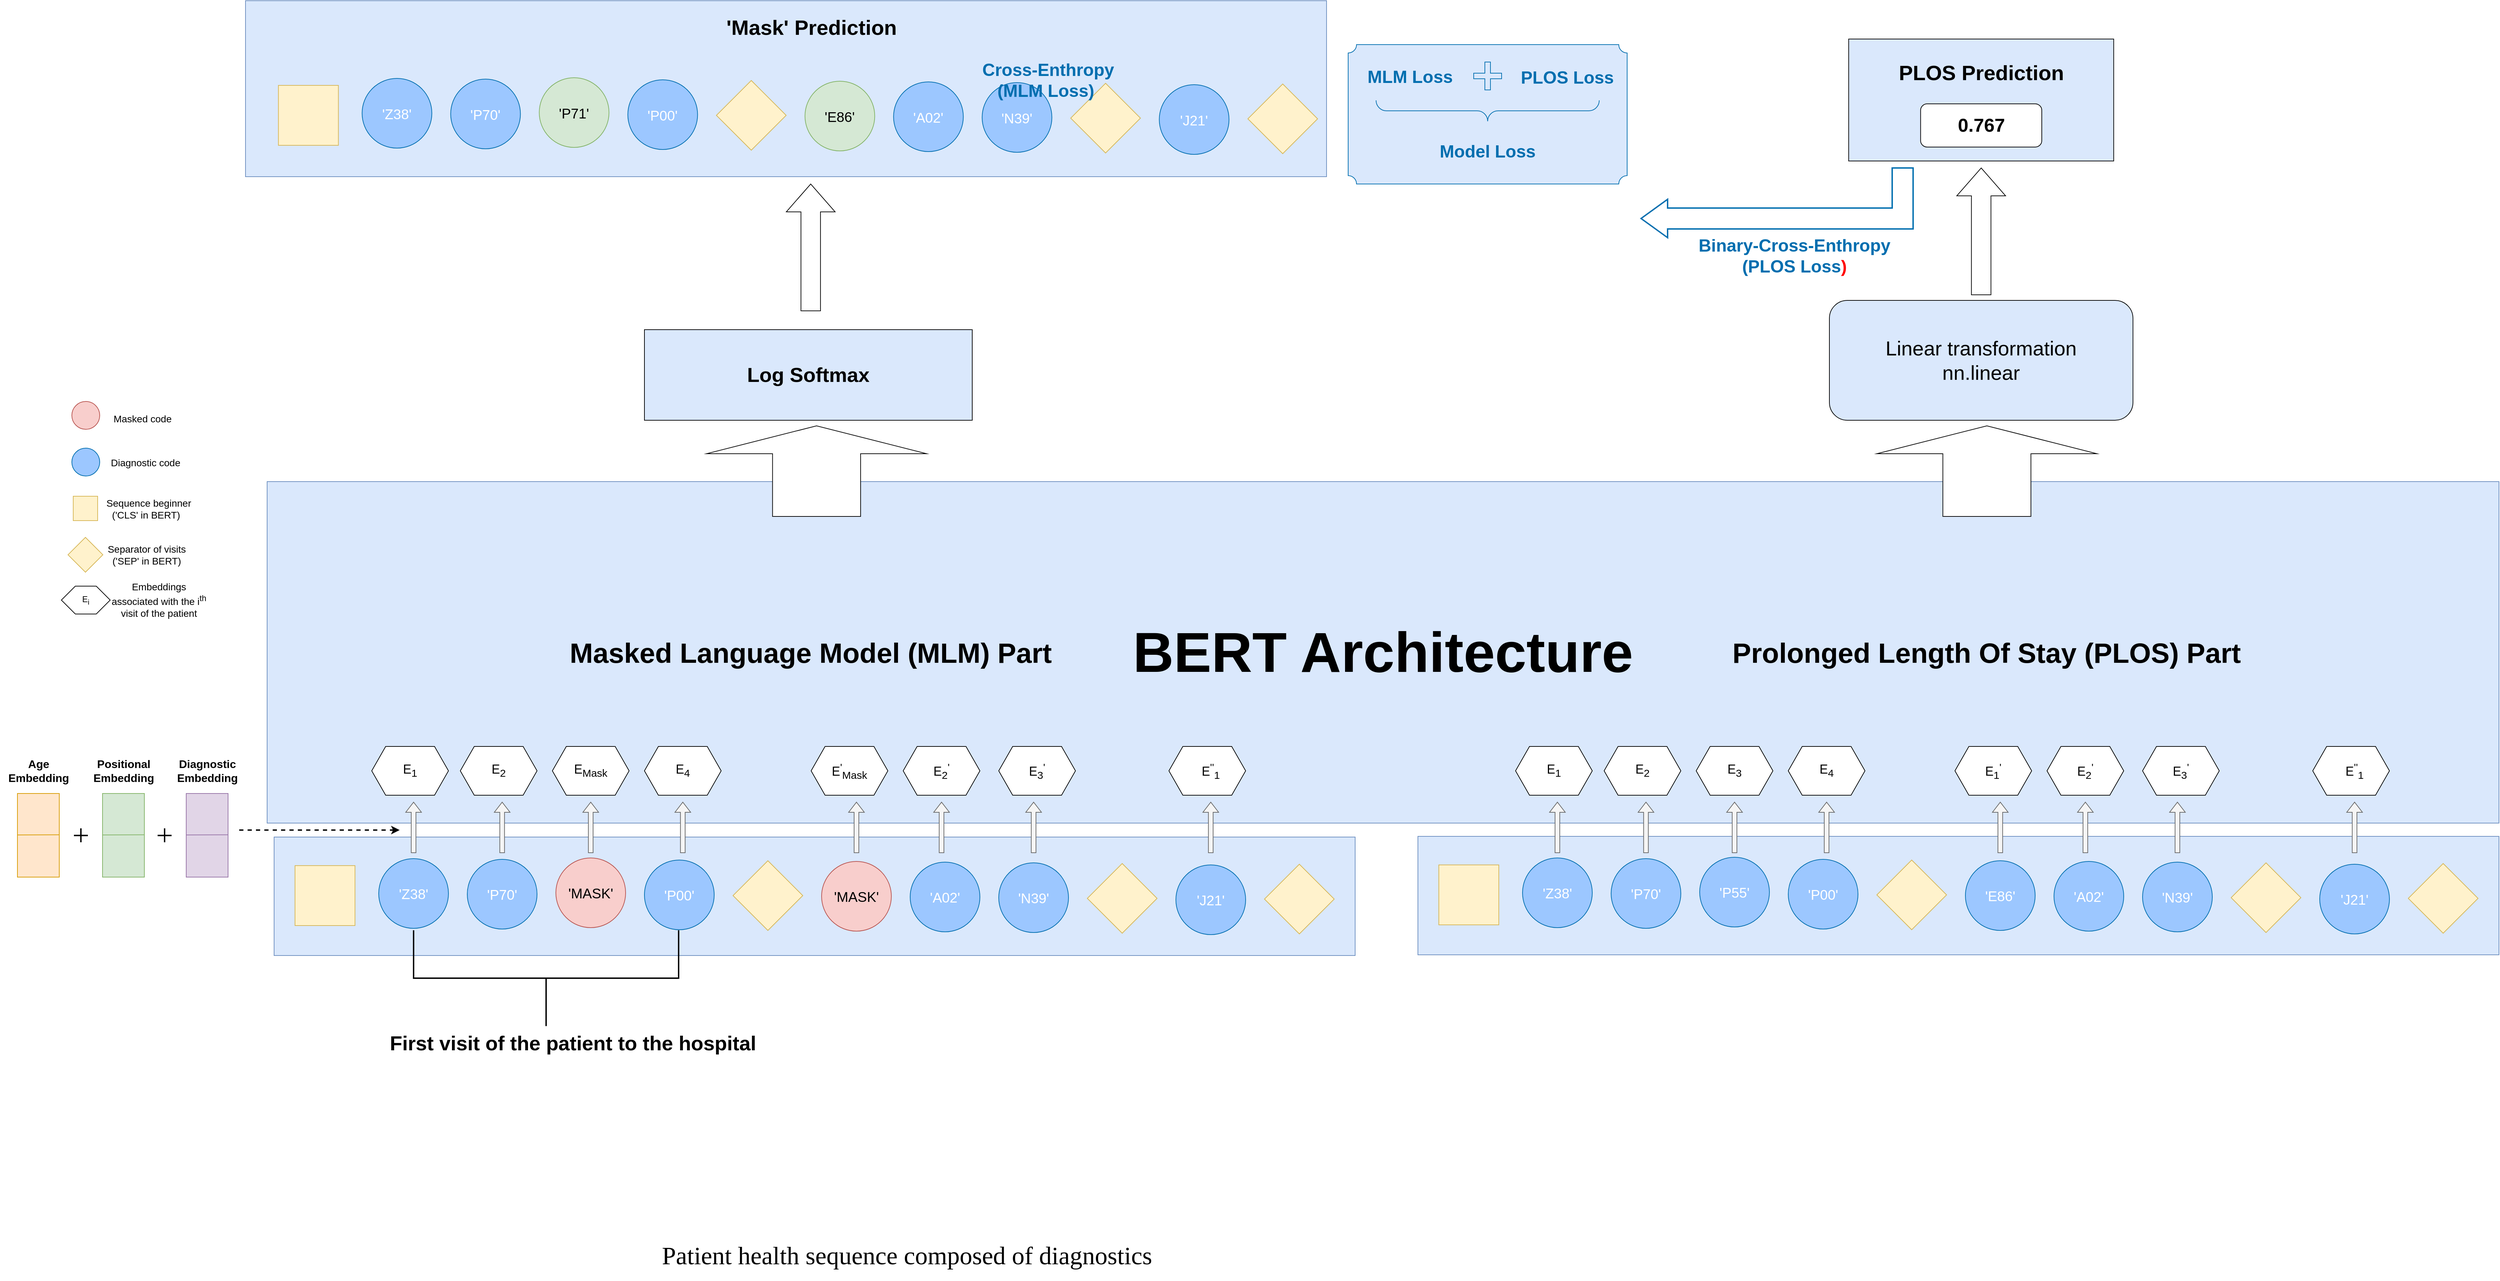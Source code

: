 <mxfile version="21.5.0" type="github">
  <diagram name="Page-1" id="iJaSMaVpHQGALXnixF5b">
    <mxGraphModel dx="2394" dy="2169" grid="1" gridSize="10" guides="1" tooltips="1" connect="1" arrows="1" fold="1" page="1" pageScale="1" pageWidth="827" pageHeight="1169" math="0" shadow="0">
      <root>
        <mxCell id="0" />
        <mxCell id="1" parent="0" />
        <mxCell id="1E4NdVVgAduAR2HttTV0-23" value="" style="rounded=0;whiteSpace=wrap;html=1;fillColor=#dae8fc;flipH=1;strokeColor=#6c8ebf;flipV=0;" parent="1" vertex="1">
          <mxGeometry x="-20" y="800" width="1550" height="170" as="geometry" />
        </mxCell>
        <mxCell id="1E4NdVVgAduAR2HttTV0-3" value="&lt;font style=&quot;font-size: 20px;&quot;&gt;&#39;MASK&#39;&lt;/font&gt;" style="ellipse;whiteSpace=wrap;html=1;fillColor=#f8cecc;flipH=1;strokeColor=#b85450;" parent="1" vertex="1">
          <mxGeometry x="384" y="830" width="100" height="100" as="geometry" />
        </mxCell>
        <mxCell id="1E4NdVVgAduAR2HttTV0-4" value="&lt;font style=&quot;font-size: 20px;&quot;&gt;&#39;Z38&#39;&lt;/font&gt;" style="ellipse;whiteSpace=wrap;html=1;fillColor=#9CC7FF;flipH=1;strokeColor=#006EAF;fontColor=#ffffff;" parent="1" vertex="1">
          <mxGeometry x="130" y="831" width="100" height="100" as="geometry" />
        </mxCell>
        <mxCell id="1E4NdVVgAduAR2HttTV0-6" value="&lt;font style=&quot;font-size: 20px;&quot; color=&quot;#ffffff&quot;&gt;&#39;P70&#39;&lt;/font&gt;" style="ellipse;whiteSpace=wrap;html=1;fillColor=#9CC7FF;flipH=1;strokeColor=#006EAF;" parent="1" vertex="1">
          <mxGeometry x="257" y="832" width="100" height="100" as="geometry" />
        </mxCell>
        <mxCell id="1E4NdVVgAduAR2HttTV0-9" value="&lt;font style=&quot;font-size: 20px;&quot; color=&quot;#ffffff&quot;&gt;&#39;P00&#39;&lt;/font&gt;" style="ellipse;whiteSpace=wrap;html=1;fillColor=#9CC7FF;flipH=1;strokeColor=#006EAF;" parent="1" vertex="1">
          <mxGeometry x="511" y="833" width="100" height="100" as="geometry" />
        </mxCell>
        <mxCell id="1E4NdVVgAduAR2HttTV0-11" value="" style="rhombus;whiteSpace=wrap;html=1;flipH=1;direction=north;fillColor=#fff2cc;strokeColor=#d6b656;" parent="1" vertex="1">
          <mxGeometry x="638" y="834" width="100" height="100" as="geometry" />
        </mxCell>
        <mxCell id="1E4NdVVgAduAR2HttTV0-15" value="&lt;font style=&quot;font-size: 20px;&quot;&gt;&#39;MASK&#39;&lt;/font&gt;" style="ellipse;whiteSpace=wrap;html=1;fillColor=#f8cecc;flipH=1;strokeColor=#b85450;" parent="1" vertex="1">
          <mxGeometry x="765" y="835" width="100" height="100" as="geometry" />
        </mxCell>
        <mxCell id="1E4NdVVgAduAR2HttTV0-16" value="&lt;font style=&quot;font-size: 20px;&quot; color=&quot;#ffffff&quot;&gt;&#39;A02&#39;&lt;/font&gt;" style="ellipse;whiteSpace=wrap;html=1;fillColor=#9CC7FF;flipH=1;strokeColor=#006EAF;" parent="1" vertex="1">
          <mxGeometry x="892" y="836" width="100" height="100" as="geometry" />
        </mxCell>
        <mxCell id="1E4NdVVgAduAR2HttTV0-19" value="&lt;font style=&quot;font-size: 20px;&quot; color=&quot;#ffffff&quot;&gt;&#39;N39&#39;&lt;/font&gt;" style="ellipse;whiteSpace=wrap;html=1;fillColor=#9CC7FF;flipH=1;strokeColor=#006EAF;" parent="1" vertex="1">
          <mxGeometry x="1019" y="837" width="100" height="100" as="geometry" />
        </mxCell>
        <mxCell id="1E4NdVVgAduAR2HttTV0-20" value="" style="rhombus;whiteSpace=wrap;html=1;flipH=1;fillColor=#fff2cc;strokeColor=#d6b656;" parent="1" vertex="1">
          <mxGeometry x="1146" y="838" width="100" height="100" as="geometry" />
        </mxCell>
        <mxCell id="1E4NdVVgAduAR2HttTV0-21" value="&lt;font style=&quot;font-size: 20px;&quot; color=&quot;#ffffff&quot;&gt;&#39;J21&#39;&lt;/font&gt;" style="ellipse;whiteSpace=wrap;html=1;fillColor=#9CC7FF;flipH=1;strokeColor=#006EAF;" parent="1" vertex="1">
          <mxGeometry x="1273" y="840" width="100" height="100" as="geometry" />
        </mxCell>
        <mxCell id="1E4NdVVgAduAR2HttTV0-22" value="" style="rhombus;whiteSpace=wrap;html=1;flipH=1;fillColor=#fff2cc;strokeColor=#d6b656;" parent="1" vertex="1">
          <mxGeometry x="1400" y="839" width="100" height="100" as="geometry" />
        </mxCell>
        <mxCell id="1E4NdVVgAduAR2HttTV0-24" value="&lt;font face=&quot;Garamond&quot;&gt;Patient health sequence composed of diagnostics &lt;/font&gt;" style="text;html=1;strokeColor=none;fillColor=none;align=center;verticalAlign=middle;whiteSpace=wrap;rounded=0;fontSize=36;" parent="1" vertex="1">
          <mxGeometry x="532.92" y="1365.69" width="709" height="70" as="geometry" />
        </mxCell>
        <mxCell id="1E4NdVVgAduAR2HttTV0-27" value="&lt;h1 style=&quot;font-size: 29px;&quot;&gt;&lt;font style=&quot;font-size: 29px;&quot; face=&quot;Helvetica&quot;&gt;First visit of the patient to the hospital&lt;br&gt;&lt;/font&gt;&lt;/h1&gt;&lt;p style=&quot;font-size: 23px;&quot;&gt;&lt;font style=&quot;font-size: 23px;&quot;&gt;&lt;br&gt;&lt;/font&gt;&lt;/p&gt;" style="text;html=1;strokeColor=none;fillColor=none;spacing=5;spacingTop=-20;whiteSpace=wrap;overflow=hidden;rounded=0;fontFamily=Garamond;fontStyle=0" parent="1" vertex="1">
          <mxGeometry x="140.88" y="1070" width="559.12" height="60" as="geometry" />
        </mxCell>
        <mxCell id="1E4NdVVgAduAR2HttTV0-28" value="&lt;h2 style=&quot;font-size: 81px;&quot; align=&quot;center&quot;&gt;&lt;font style=&quot;font-size: 81px;&quot;&gt;BERT Architecture&lt;/font&gt;&lt;/h2&gt;" style="rounded=0;whiteSpace=wrap;html=1;fillColor=#dae8fc;strokeColor=#6c8ebf;align=center;" parent="1" vertex="1">
          <mxGeometry x="-30" y="290" width="3200" height="490" as="geometry" />
        </mxCell>
        <mxCell id="pajMBO5-fDyzua4MGGLV-2" value="" style="shape=hexagon;perimeter=hexagonPerimeter2;whiteSpace=wrap;html=1;fixedSize=1;" vertex="1" parent="1">
          <mxGeometry x="120" y="670" width="110" height="70" as="geometry" />
        </mxCell>
        <mxCell id="pajMBO5-fDyzua4MGGLV-3" value="" style="shape=hexagon;perimeter=hexagonPerimeter2;whiteSpace=wrap;html=1;fixedSize=1;" vertex="1" parent="1">
          <mxGeometry x="882" y="670" width="110" height="70" as="geometry" />
        </mxCell>
        <mxCell id="pajMBO5-fDyzua4MGGLV-4" value="" style="shape=hexagon;perimeter=hexagonPerimeter2;whiteSpace=wrap;html=1;fixedSize=1;" vertex="1" parent="1">
          <mxGeometry x="750" y="670" width="110" height="70" as="geometry" />
        </mxCell>
        <mxCell id="pajMBO5-fDyzua4MGGLV-5" value="" style="shape=hexagon;perimeter=hexagonPerimeter2;whiteSpace=wrap;html=1;fixedSize=1;" vertex="1" parent="1">
          <mxGeometry x="511" y="670" width="110" height="70" as="geometry" />
        </mxCell>
        <mxCell id="pajMBO5-fDyzua4MGGLV-6" value="" style="shape=hexagon;perimeter=hexagonPerimeter2;whiteSpace=wrap;html=1;fixedSize=1;" vertex="1" parent="1">
          <mxGeometry x="379" y="670" width="110" height="70" as="geometry" />
        </mxCell>
        <mxCell id="pajMBO5-fDyzua4MGGLV-7" value="" style="shape=hexagon;perimeter=hexagonPerimeter2;whiteSpace=wrap;html=1;fixedSize=1;" vertex="1" parent="1">
          <mxGeometry x="247" y="670" width="110" height="70" as="geometry" />
        </mxCell>
        <mxCell id="pajMBO5-fDyzua4MGGLV-9" value="" style="shape=hexagon;perimeter=hexagonPerimeter2;whiteSpace=wrap;html=1;fixedSize=1;" vertex="1" parent="1">
          <mxGeometry x="1263" y="670" width="110" height="70" as="geometry" />
        </mxCell>
        <mxCell id="pajMBO5-fDyzua4MGGLV-10" value="" style="shape=hexagon;perimeter=hexagonPerimeter2;whiteSpace=wrap;html=1;fixedSize=1;" vertex="1" parent="1">
          <mxGeometry x="1019" y="670" width="110" height="70" as="geometry" />
        </mxCell>
        <mxCell id="pajMBO5-fDyzua4MGGLV-12" value="" style="strokeWidth=2;html=1;shape=mxgraph.flowchart.annotation_2;align=left;labelPosition=right;pointerEvents=1;rotation=-90;" vertex="1" parent="1">
          <mxGeometry x="301.25" y="812.5" width="137.5" height="380" as="geometry" />
        </mxCell>
        <mxCell id="pajMBO5-fDyzua4MGGLV-15" value="" style="whiteSpace=wrap;html=1;aspect=fixed;direction=east;flipH=1;flipV=1;strokeColor=#d6b656;fillColor=#fff2cc;" vertex="1" parent="1">
          <mxGeometry x="10" y="841" width="86" height="86" as="geometry" />
        </mxCell>
        <mxCell id="pajMBO5-fDyzua4MGGLV-39" value="" style="rounded=0;whiteSpace=wrap;html=1;fillColor=#dae8fc;flipH=1;strokeColor=#6c8ebf;flipV=0;" vertex="1" parent="1">
          <mxGeometry x="1620" y="799" width="1550" height="170" as="geometry" />
        </mxCell>
        <mxCell id="pajMBO5-fDyzua4MGGLV-40" value="&lt;font style=&quot;font-size: 20px;&quot; color=&quot;#ffffff&quot;&gt;&#39;P55&#39;&lt;/font&gt;" style="ellipse;whiteSpace=wrap;html=1;fillColor=#9CC7FF;flipH=1;strokeColor=#006EAF;" vertex="1" parent="1">
          <mxGeometry x="2024" y="829" width="100" height="100" as="geometry" />
        </mxCell>
        <mxCell id="pajMBO5-fDyzua4MGGLV-41" value="&lt;font style=&quot;font-size: 20px;&quot;&gt;&#39;Z38&#39;&lt;/font&gt;" style="ellipse;whiteSpace=wrap;html=1;fillColor=#9CC7FF;flipH=1;strokeColor=#006EAF;fontColor=#ffffff;" vertex="1" parent="1">
          <mxGeometry x="1770" y="830" width="100" height="100" as="geometry" />
        </mxCell>
        <mxCell id="pajMBO5-fDyzua4MGGLV-42" value="&lt;font style=&quot;font-size: 20px;&quot; color=&quot;#ffffff&quot;&gt;&#39;P70&#39;&lt;/font&gt;" style="ellipse;whiteSpace=wrap;html=1;fillColor=#9CC7FF;flipH=1;strokeColor=#006EAF;" vertex="1" parent="1">
          <mxGeometry x="1897" y="831" width="100" height="100" as="geometry" />
        </mxCell>
        <mxCell id="pajMBO5-fDyzua4MGGLV-43" value="&lt;font style=&quot;font-size: 20px;&quot; color=&quot;#ffffff&quot;&gt;&#39;P00&#39;&lt;/font&gt;" style="ellipse;whiteSpace=wrap;html=1;fillColor=#9CC7FF;flipH=1;strokeColor=#006EAF;" vertex="1" parent="1">
          <mxGeometry x="2151" y="832" width="100" height="100" as="geometry" />
        </mxCell>
        <mxCell id="pajMBO5-fDyzua4MGGLV-44" value="" style="rhombus;whiteSpace=wrap;html=1;flipH=1;direction=north;fillColor=#fff2cc;strokeColor=#d6b656;" vertex="1" parent="1">
          <mxGeometry x="2278" y="833" width="100" height="100" as="geometry" />
        </mxCell>
        <mxCell id="pajMBO5-fDyzua4MGGLV-45" value="&lt;font style=&quot;font-size: 20px;&quot; color=&quot;#ffffff&quot;&gt;&#39;E86&#39;&lt;/font&gt;" style="ellipse;whiteSpace=wrap;html=1;fillColor=#9CC7FF;flipH=1;strokeColor=#006EAF;" vertex="1" parent="1">
          <mxGeometry x="2405" y="834" width="100" height="100" as="geometry" />
        </mxCell>
        <mxCell id="pajMBO5-fDyzua4MGGLV-46" value="&lt;font style=&quot;font-size: 20px;&quot; color=&quot;#ffffff&quot;&gt;&#39;A02&#39;&lt;/font&gt;" style="ellipse;whiteSpace=wrap;html=1;fillColor=#9CC7FF;flipH=1;strokeColor=#006EAF;" vertex="1" parent="1">
          <mxGeometry x="2532" y="835" width="100" height="100" as="geometry" />
        </mxCell>
        <mxCell id="pajMBO5-fDyzua4MGGLV-47" value="&lt;font style=&quot;font-size: 20px;&quot; color=&quot;#ffffff&quot;&gt;&#39;N39&#39;&lt;/font&gt;" style="ellipse;whiteSpace=wrap;html=1;fillColor=#9CC7FF;flipH=1;strokeColor=#006EAF;" vertex="1" parent="1">
          <mxGeometry x="2659" y="836" width="100" height="100" as="geometry" />
        </mxCell>
        <mxCell id="pajMBO5-fDyzua4MGGLV-48" value="" style="rhombus;whiteSpace=wrap;html=1;flipH=1;fillColor=#fff2cc;strokeColor=#d6b656;" vertex="1" parent="1">
          <mxGeometry x="2786" y="837" width="100" height="100" as="geometry" />
        </mxCell>
        <mxCell id="pajMBO5-fDyzua4MGGLV-49" value="&lt;font style=&quot;font-size: 20px;&quot; color=&quot;#ffffff&quot;&gt;&#39;J21&#39;&lt;/font&gt;" style="ellipse;whiteSpace=wrap;html=1;fillColor=#9CC7FF;flipH=1;strokeColor=#006EAF;" vertex="1" parent="1">
          <mxGeometry x="2913" y="839" width="100" height="100" as="geometry" />
        </mxCell>
        <mxCell id="pajMBO5-fDyzua4MGGLV-50" value="" style="rhombus;whiteSpace=wrap;html=1;flipH=1;fillColor=#fff2cc;strokeColor=#d6b656;" vertex="1" parent="1">
          <mxGeometry x="3040" y="838" width="100" height="100" as="geometry" />
        </mxCell>
        <mxCell id="pajMBO5-fDyzua4MGGLV-51" value="" style="whiteSpace=wrap;html=1;aspect=fixed;direction=east;flipH=1;flipV=1;strokeColor=#d6b656;fillColor=#fff2cc;" vertex="1" parent="1">
          <mxGeometry x="1650" y="840" width="86" height="86" as="geometry" />
        </mxCell>
        <mxCell id="pajMBO5-fDyzua4MGGLV-57" value="&lt;font style=&quot;font-size: 18px;&quot;&gt;E&lt;sub&gt;1&lt;/sub&gt;&lt;/font&gt;" style="text;html=1;strokeColor=none;fillColor=none;align=center;verticalAlign=middle;whiteSpace=wrap;rounded=0;" vertex="1" parent="1">
          <mxGeometry x="145" y="690" width="60" height="30" as="geometry" />
        </mxCell>
        <mxCell id="pajMBO5-fDyzua4MGGLV-58" value="&lt;font style=&quot;font-size: 18px;&quot;&gt;E&lt;sup&gt;&#39;&lt;/sup&gt;&lt;sub&gt;Mask&lt;/sub&gt;&lt;/font&gt;" style="text;html=1;strokeColor=none;fillColor=none;align=center;verticalAlign=middle;whiteSpace=wrap;rounded=0;" vertex="1" parent="1">
          <mxGeometry x="775" y="690" width="60" height="30" as="geometry" />
        </mxCell>
        <mxCell id="pajMBO5-fDyzua4MGGLV-59" value="&lt;font style=&quot;font-size: 18px;&quot;&gt;E&lt;sub&gt;4&lt;/sub&gt;&lt;/font&gt;" style="text;html=1;strokeColor=none;fillColor=none;align=center;verticalAlign=middle;whiteSpace=wrap;rounded=0;" vertex="1" parent="1">
          <mxGeometry x="536" y="690" width="60" height="30" as="geometry" />
        </mxCell>
        <mxCell id="pajMBO5-fDyzua4MGGLV-60" value="&lt;font style=&quot;font-size: 18px;&quot;&gt;E&lt;sub&gt;Mask&lt;/sub&gt;&lt;/font&gt;" style="text;html=1;strokeColor=none;fillColor=none;align=center;verticalAlign=middle;whiteSpace=wrap;rounded=0;" vertex="1" parent="1">
          <mxGeometry x="404" y="690" width="60" height="30" as="geometry" />
        </mxCell>
        <mxCell id="pajMBO5-fDyzua4MGGLV-61" value="&lt;font style=&quot;font-size: 18px;&quot;&gt;E&lt;sub&gt;2&lt;/sub&gt;&lt;/font&gt;" style="text;html=1;strokeColor=none;fillColor=none;align=center;verticalAlign=middle;whiteSpace=wrap;rounded=0;" vertex="1" parent="1">
          <mxGeometry x="272" y="690" width="60" height="30" as="geometry" />
        </mxCell>
        <mxCell id="pajMBO5-fDyzua4MGGLV-65" value="&lt;font style=&quot;font-size: 18px;&quot;&gt;E&lt;sup&gt;&#39;&#39;&lt;/sup&gt;&lt;sub&gt;1&lt;/sub&gt;&lt;/font&gt;" style="text;html=1;strokeColor=none;fillColor=none;align=center;verticalAlign=middle;whiteSpace=wrap;rounded=0;" vertex="1" parent="1">
          <mxGeometry x="1293" y="690" width="60" height="30" as="geometry" />
        </mxCell>
        <mxCell id="pajMBO5-fDyzua4MGGLV-66" value="&lt;font style=&quot;font-size: 18px;&quot;&gt;E&lt;sub&gt;3&lt;/sub&gt;&lt;sup&gt;&#39;&lt;/sup&gt;&lt;/font&gt;" style="text;html=1;strokeColor=none;fillColor=none;align=center;verticalAlign=middle;whiteSpace=wrap;rounded=0;" vertex="1" parent="1">
          <mxGeometry x="1044" y="690" width="60" height="30" as="geometry" />
        </mxCell>
        <mxCell id="pajMBO5-fDyzua4MGGLV-67" value="&lt;font style=&quot;font-size: 18px;&quot;&gt;E&lt;sub&gt;2&lt;/sub&gt;&lt;sup&gt;&#39;&lt;/sup&gt;&lt;/font&gt;" style="text;html=1;strokeColor=none;fillColor=none;align=center;verticalAlign=middle;whiteSpace=wrap;rounded=0;" vertex="1" parent="1">
          <mxGeometry x="907" y="690" width="60" height="30" as="geometry" />
        </mxCell>
        <mxCell id="pajMBO5-fDyzua4MGGLV-71" value="" style="shape=singleArrow;direction=north;whiteSpace=wrap;html=1;fillColor=#f5f5f5;fontColor=#333333;strokeColor=#666666;" vertex="1" parent="1">
          <mxGeometry x="168.75" y="750" width="22.5" height="72.5" as="geometry" />
        </mxCell>
        <mxCell id="pajMBO5-fDyzua4MGGLV-80" value="" style="shape=singleArrow;direction=north;whiteSpace=wrap;html=1;fillColor=#f5f5f5;fontColor=#333333;strokeColor=#666666;" vertex="1" parent="1">
          <mxGeometry x="803.75" y="750" width="22.5" height="72.5" as="geometry" />
        </mxCell>
        <mxCell id="pajMBO5-fDyzua4MGGLV-81" value="" style="shape=singleArrow;direction=north;whiteSpace=wrap;html=1;fillColor=#f5f5f5;fontColor=#333333;strokeColor=#666666;" vertex="1" parent="1">
          <mxGeometry x="554.75" y="750" width="22.5" height="72.5" as="geometry" />
        </mxCell>
        <mxCell id="pajMBO5-fDyzua4MGGLV-82" value="" style="shape=singleArrow;direction=north;whiteSpace=wrap;html=1;fillColor=#f5f5f5;fontColor=#333333;strokeColor=#666666;" vertex="1" parent="1">
          <mxGeometry x="422.75" y="750" width="22.5" height="72.5" as="geometry" />
        </mxCell>
        <mxCell id="pajMBO5-fDyzua4MGGLV-83" value="" style="shape=singleArrow;direction=north;whiteSpace=wrap;html=1;fillColor=#f5f5f5;fontColor=#333333;strokeColor=#666666;" vertex="1" parent="1">
          <mxGeometry x="295.75" y="750" width="22.5" height="72.5" as="geometry" />
        </mxCell>
        <mxCell id="pajMBO5-fDyzua4MGGLV-85" value="" style="shape=singleArrow;direction=north;whiteSpace=wrap;html=1;fillColor=#f5f5f5;fontColor=#333333;strokeColor=#666666;" vertex="1" parent="1">
          <mxGeometry x="1311.75" y="750" width="22.5" height="72.5" as="geometry" />
        </mxCell>
        <mxCell id="pajMBO5-fDyzua4MGGLV-86" value="" style="shape=singleArrow;direction=north;whiteSpace=wrap;html=1;fillColor=#f5f5f5;fontColor=#333333;strokeColor=#666666;" vertex="1" parent="1">
          <mxGeometry x="1057.75" y="750" width="22.5" height="72.5" as="geometry" />
        </mxCell>
        <mxCell id="pajMBO5-fDyzua4MGGLV-87" value="" style="shape=singleArrow;direction=north;whiteSpace=wrap;html=1;fillColor=#f5f5f5;fontColor=#333333;strokeColor=#666666;" vertex="1" parent="1">
          <mxGeometry x="925.75" y="750" width="22.5" height="72.5" as="geometry" />
        </mxCell>
        <mxCell id="pajMBO5-fDyzua4MGGLV-97" value="" style="group;fillColor=#e1d5e7;strokeColor=#9673a6;" vertex="1" connectable="0" parent="1">
          <mxGeometry x="-146" y="737.5" width="60" height="120" as="geometry" />
        </mxCell>
        <mxCell id="pajMBO5-fDyzua4MGGLV-96" value="" style="endArrow=none;html=1;rounded=0;fillColor=#e1d5e7;strokeColor=#9673a6;" edge="1" parent="pajMBO5-fDyzua4MGGLV-97">
          <mxGeometry width="50" height="50" relative="1" as="geometry">
            <mxPoint x="3.553e-15" y="59.52" as="sourcePoint" />
            <mxPoint x="60" y="59.31" as="targetPoint" />
          </mxGeometry>
        </mxCell>
        <mxCell id="pajMBO5-fDyzua4MGGLV-100" value="" style="group;fillColor=#FFE6CC;strokeColor=#d79b00;" vertex="1" connectable="0" parent="1">
          <mxGeometry x="-388" y="737.5" width="60" height="120" as="geometry" />
        </mxCell>
        <mxCell id="pajMBO5-fDyzua4MGGLV-101" value="" style="endArrow=none;html=1;rounded=0;fillColor=#ffe6cc;strokeColor=#d79b00;" edge="1" parent="pajMBO5-fDyzua4MGGLV-100">
          <mxGeometry width="50" height="50" relative="1" as="geometry">
            <mxPoint x="3.553e-15" y="59.52" as="sourcePoint" />
            <mxPoint x="60" y="59.31" as="targetPoint" />
          </mxGeometry>
        </mxCell>
        <mxCell id="pajMBO5-fDyzua4MGGLV-102" value="" style="group;fillColor=#d5e8d4;strokeColor=#82b366;" vertex="1" connectable="0" parent="1">
          <mxGeometry x="-266" y="737.5" width="60" height="120" as="geometry" />
        </mxCell>
        <mxCell id="pajMBO5-fDyzua4MGGLV-103" value="" style="endArrow=none;html=1;rounded=0;fillColor=#d5e8d4;strokeColor=#82b366;" edge="1" parent="pajMBO5-fDyzua4MGGLV-102">
          <mxGeometry width="50" height="50" relative="1" as="geometry">
            <mxPoint x="3.553e-15" y="59.52" as="sourcePoint" />
            <mxPoint x="60" y="59.31" as="targetPoint" />
          </mxGeometry>
        </mxCell>
        <mxCell id="pajMBO5-fDyzua4MGGLV-110" value="" style="group" vertex="1" connectable="0" parent="1">
          <mxGeometry x="-307" y="787.5" width="40" height="46" as="geometry" />
        </mxCell>
        <mxCell id="pajMBO5-fDyzua4MGGLV-107" value="" style="endArrow=none;html=1;rounded=0;strokeWidth=2;" edge="1" parent="pajMBO5-fDyzua4MGGLV-110">
          <mxGeometry width="50" height="50" relative="1" as="geometry">
            <mxPoint x="10" y="20" as="sourcePoint" />
            <mxPoint x="10" as="targetPoint" />
          </mxGeometry>
        </mxCell>
        <mxCell id="pajMBO5-fDyzua4MGGLV-109" value="" style="endArrow=none;html=1;rounded=0;strokeWidth=2;" edge="1" parent="pajMBO5-fDyzua4MGGLV-110">
          <mxGeometry width="50" height="50" relative="1" as="geometry">
            <mxPoint x="20" y="10.31" as="sourcePoint" />
            <mxPoint y="10.31" as="targetPoint" />
          </mxGeometry>
        </mxCell>
        <mxCell id="pajMBO5-fDyzua4MGGLV-118" value="" style="group" vertex="1" connectable="0" parent="1">
          <mxGeometry x="-187" y="787.5" width="20" height="20" as="geometry" />
        </mxCell>
        <mxCell id="pajMBO5-fDyzua4MGGLV-119" value="" style="endArrow=none;html=1;rounded=0;strokeWidth=2;" edge="1" parent="pajMBO5-fDyzua4MGGLV-118">
          <mxGeometry width="50" height="50" relative="1" as="geometry">
            <mxPoint x="10" y="20" as="sourcePoint" />
            <mxPoint x="10" as="targetPoint" />
          </mxGeometry>
        </mxCell>
        <mxCell id="pajMBO5-fDyzua4MGGLV-120" value="" style="endArrow=none;html=1;rounded=0;strokeWidth=2;" edge="1" parent="pajMBO5-fDyzua4MGGLV-118">
          <mxGeometry width="50" height="50" relative="1" as="geometry">
            <mxPoint x="20" y="10.31" as="sourcePoint" />
            <mxPoint y="10.31" as="targetPoint" />
          </mxGeometry>
        </mxCell>
        <mxCell id="pajMBO5-fDyzua4MGGLV-122" value="" style="group" vertex="1" connectable="0" parent="1">
          <mxGeometry x="-325" y="175" width="210" height="305" as="geometry" />
        </mxCell>
        <mxCell id="pajMBO5-fDyzua4MGGLV-16" value="" style="ellipse;whiteSpace=wrap;html=1;fillColor=#f8cecc;flipH=0;strokeColor=#b85450;flipV=0;" vertex="1" parent="pajMBO5-fDyzua4MGGLV-122">
          <mxGeometry x="15" width="40" height="40" as="geometry" />
        </mxCell>
        <mxCell id="pajMBO5-fDyzua4MGGLV-17" value="&lt;div style=&quot;font-size: 14px;&quot;&gt;Masked code&lt;br&gt;&lt;/div&gt;" style="text;html=1;strokeColor=none;fillColor=none;align=center;verticalAlign=middle;whiteSpace=wrap;rounded=0;" vertex="1" parent="pajMBO5-fDyzua4MGGLV-122">
          <mxGeometry x="69" y="10" width="94.5" height="30" as="geometry" />
        </mxCell>
        <mxCell id="pajMBO5-fDyzua4MGGLV-18" value="" style="ellipse;whiteSpace=wrap;html=1;fillColor=#9CC7FF;flipH=0;strokeColor=#006EAF;fontColor=#ffffff;flipV=0;" vertex="1" parent="pajMBO5-fDyzua4MGGLV-122">
          <mxGeometry x="15" y="67" width="40" height="40" as="geometry" />
        </mxCell>
        <mxCell id="pajMBO5-fDyzua4MGGLV-19" value="&lt;font style=&quot;font-size: 14px;&quot;&gt;Diagnostic code&lt;/font&gt;" style="text;whiteSpace=wrap;html=1;" vertex="1" parent="pajMBO5-fDyzua4MGGLV-122">
          <mxGeometry x="69" y="73" width="105.5" height="28" as="geometry" />
        </mxCell>
        <mxCell id="pajMBO5-fDyzua4MGGLV-52" value="" style="whiteSpace=wrap;html=1;aspect=fixed;direction=east;flipH=1;flipV=0;strokeColor=#d6b656;fillColor=#fff2cc;" vertex="1" parent="pajMBO5-fDyzua4MGGLV-122">
          <mxGeometry x="17" y="136" width="35" height="35" as="geometry" />
        </mxCell>
        <mxCell id="pajMBO5-fDyzua4MGGLV-53" value="&lt;font style=&quot;font-size: 14px;&quot;&gt;&amp;nbsp; Sequence beginner (&#39;CLS&#39; in BERT)&lt;font style=&quot;font-size: 14px;&quot;&gt;&lt;br&gt;&lt;/font&gt;&lt;/font&gt;" style="text;html=1;strokeColor=none;fillColor=none;align=center;verticalAlign=middle;whiteSpace=wrap;rounded=0;" vertex="1" parent="pajMBO5-fDyzua4MGGLV-122">
          <mxGeometry x="53.38" y="138.5" width="136.75" height="30" as="geometry" />
        </mxCell>
        <mxCell id="pajMBO5-fDyzua4MGGLV-54" value="" style="rhombus;whiteSpace=wrap;html=1;flipH=1;direction=north;fillColor=#fff2cc;strokeColor=#d6b656;flipV=0;" vertex="1" parent="pajMBO5-fDyzua4MGGLV-122">
          <mxGeometry x="9.5" y="195" width="50" height="50" as="geometry" />
        </mxCell>
        <mxCell id="pajMBO5-fDyzua4MGGLV-55" value="&lt;div style=&quot;font-size: 14px;&quot;&gt;&lt;font style=&quot;font-size: 14px;&quot;&gt;Separator of visits &lt;br&gt;&lt;/font&gt;&lt;/div&gt;&lt;div style=&quot;font-size: 14px;&quot;&gt;&lt;font style=&quot;font-size: 14px;&quot;&gt;(&#39;SEP&#39; in BERT)&lt;/font&gt;&lt;/div&gt;" style="text;html=1;strokeColor=none;fillColor=none;align=center;verticalAlign=middle;whiteSpace=wrap;rounded=0;" vertex="1" parent="pajMBO5-fDyzua4MGGLV-122">
          <mxGeometry x="59.5" y="205" width="124.5" height="30" as="geometry" />
        </mxCell>
        <mxCell id="pajMBO5-fDyzua4MGGLV-89" value="E&lt;sub&gt;i&lt;/sub&gt;" style="shape=hexagon;perimeter=hexagonPerimeter2;whiteSpace=wrap;html=1;fixedSize=1;" vertex="1" parent="pajMBO5-fDyzua4MGGLV-122">
          <mxGeometry y="265" width="70" height="40" as="geometry" />
        </mxCell>
        <mxCell id="pajMBO5-fDyzua4MGGLV-90" value="&lt;font style=&quot;font-size: 14px;&quot;&gt;Embeddings associated with the i&lt;sup&gt;th&lt;/sup&gt; visit of the patient &lt;/font&gt;" style="text;html=1;strokeColor=none;fillColor=none;align=center;verticalAlign=middle;whiteSpace=wrap;rounded=0;" vertex="1" parent="pajMBO5-fDyzua4MGGLV-122">
          <mxGeometry x="70" y="270" width="140" height="30" as="geometry" />
        </mxCell>
        <mxCell id="pajMBO5-fDyzua4MGGLV-158" value="" style="shape=hexagon;perimeter=hexagonPerimeter2;whiteSpace=wrap;html=1;fixedSize=1;" vertex="1" parent="1">
          <mxGeometry x="1760" y="670" width="110" height="70" as="geometry" />
        </mxCell>
        <mxCell id="pajMBO5-fDyzua4MGGLV-159" value="" style="shape=hexagon;perimeter=hexagonPerimeter2;whiteSpace=wrap;html=1;fixedSize=1;" vertex="1" parent="1">
          <mxGeometry x="2522" y="670" width="110" height="70" as="geometry" />
        </mxCell>
        <mxCell id="pajMBO5-fDyzua4MGGLV-160" value="" style="shape=hexagon;perimeter=hexagonPerimeter2;whiteSpace=wrap;html=1;fixedSize=1;" vertex="1" parent="1">
          <mxGeometry x="2390" y="670" width="110" height="70" as="geometry" />
        </mxCell>
        <mxCell id="pajMBO5-fDyzua4MGGLV-161" value="" style="shape=hexagon;perimeter=hexagonPerimeter2;whiteSpace=wrap;html=1;fixedSize=1;" vertex="1" parent="1">
          <mxGeometry x="2151" y="670" width="110" height="70" as="geometry" />
        </mxCell>
        <mxCell id="pajMBO5-fDyzua4MGGLV-162" value="" style="shape=hexagon;perimeter=hexagonPerimeter2;whiteSpace=wrap;html=1;fixedSize=1;" vertex="1" parent="1">
          <mxGeometry x="2019" y="670" width="110" height="70" as="geometry" />
        </mxCell>
        <mxCell id="pajMBO5-fDyzua4MGGLV-163" value="" style="shape=hexagon;perimeter=hexagonPerimeter2;whiteSpace=wrap;html=1;fixedSize=1;" vertex="1" parent="1">
          <mxGeometry x="1887" y="670" width="110" height="70" as="geometry" />
        </mxCell>
        <mxCell id="pajMBO5-fDyzua4MGGLV-164" value="" style="shape=hexagon;perimeter=hexagonPerimeter2;whiteSpace=wrap;html=1;fixedSize=1;" vertex="1" parent="1">
          <mxGeometry x="2903" y="670" width="110" height="70" as="geometry" />
        </mxCell>
        <mxCell id="pajMBO5-fDyzua4MGGLV-165" value="" style="shape=hexagon;perimeter=hexagonPerimeter2;whiteSpace=wrap;html=1;fixedSize=1;" vertex="1" parent="1">
          <mxGeometry x="2659" y="670" width="110" height="70" as="geometry" />
        </mxCell>
        <mxCell id="pajMBO5-fDyzua4MGGLV-166" value="&lt;font style=&quot;font-size: 18px;&quot;&gt;E&lt;sub&gt;1&lt;/sub&gt;&lt;/font&gt;" style="text;html=1;strokeColor=none;fillColor=none;align=center;verticalAlign=middle;whiteSpace=wrap;rounded=0;" vertex="1" parent="1">
          <mxGeometry x="1785" y="690" width="60" height="30" as="geometry" />
        </mxCell>
        <mxCell id="pajMBO5-fDyzua4MGGLV-167" value="&lt;font style=&quot;font-size: 18px;&quot;&gt;E&lt;sub&gt;1&lt;/sub&gt;&lt;sup&gt;&#39;&lt;/sup&gt;&lt;/font&gt;" style="text;html=1;strokeColor=none;fillColor=none;align=center;verticalAlign=middle;whiteSpace=wrap;rounded=0;" vertex="1" parent="1">
          <mxGeometry x="2415" y="690" width="60" height="30" as="geometry" />
        </mxCell>
        <mxCell id="pajMBO5-fDyzua4MGGLV-168" value="&lt;font style=&quot;font-size: 18px;&quot;&gt;E&lt;sub&gt;4&lt;/sub&gt;&lt;/font&gt;" style="text;html=1;strokeColor=none;fillColor=none;align=center;verticalAlign=middle;whiteSpace=wrap;rounded=0;" vertex="1" parent="1">
          <mxGeometry x="2176" y="690" width="60" height="30" as="geometry" />
        </mxCell>
        <mxCell id="pajMBO5-fDyzua4MGGLV-169" value="&lt;font style=&quot;font-size: 18px;&quot;&gt;E&lt;sub&gt;3&lt;/sub&gt;&lt;/font&gt;" style="text;html=1;strokeColor=none;fillColor=none;align=center;verticalAlign=middle;whiteSpace=wrap;rounded=0;" vertex="1" parent="1">
          <mxGeometry x="2044" y="690" width="60" height="30" as="geometry" />
        </mxCell>
        <mxCell id="pajMBO5-fDyzua4MGGLV-170" value="&lt;font style=&quot;font-size: 18px;&quot;&gt;E&lt;sub&gt;2&lt;/sub&gt;&lt;/font&gt;" style="text;html=1;strokeColor=none;fillColor=none;align=center;verticalAlign=middle;whiteSpace=wrap;rounded=0;" vertex="1" parent="1">
          <mxGeometry x="1912" y="690" width="60" height="30" as="geometry" />
        </mxCell>
        <mxCell id="pajMBO5-fDyzua4MGGLV-171" value="&lt;font style=&quot;font-size: 18px;&quot;&gt;E&lt;sup&gt;&#39;&#39;&lt;/sup&gt;&lt;sub&gt;1&lt;/sub&gt;&lt;/font&gt;" style="text;html=1;strokeColor=none;fillColor=none;align=center;verticalAlign=middle;whiteSpace=wrap;rounded=0;" vertex="1" parent="1">
          <mxGeometry x="2933" y="690" width="60" height="30" as="geometry" />
        </mxCell>
        <mxCell id="pajMBO5-fDyzua4MGGLV-172" value="&lt;font style=&quot;font-size: 18px;&quot;&gt;E&lt;sub&gt;3&lt;/sub&gt;&lt;sup&gt;&#39;&lt;/sup&gt;&lt;/font&gt;" style="text;html=1;strokeColor=none;fillColor=none;align=center;verticalAlign=middle;whiteSpace=wrap;rounded=0;" vertex="1" parent="1">
          <mxGeometry x="2684" y="690" width="60" height="30" as="geometry" />
        </mxCell>
        <mxCell id="pajMBO5-fDyzua4MGGLV-173" value="&lt;font style=&quot;font-size: 18px;&quot;&gt;E&lt;sub&gt;2&lt;/sub&gt;&lt;sup&gt;&#39;&lt;/sup&gt;&lt;/font&gt;" style="text;html=1;strokeColor=none;fillColor=none;align=center;verticalAlign=middle;whiteSpace=wrap;rounded=0;" vertex="1" parent="1">
          <mxGeometry x="2547" y="690" width="60" height="30" as="geometry" />
        </mxCell>
        <mxCell id="pajMBO5-fDyzua4MGGLV-174" value="" style="shape=singleArrow;direction=north;whiteSpace=wrap;html=1;fillColor=#f5f5f5;fontColor=#333333;strokeColor=#666666;" vertex="1" parent="1">
          <mxGeometry x="1808.75" y="750" width="22.5" height="72.5" as="geometry" />
        </mxCell>
        <mxCell id="pajMBO5-fDyzua4MGGLV-175" value="" style="shape=singleArrow;direction=north;whiteSpace=wrap;html=1;fillColor=#f5f5f5;fontColor=#333333;strokeColor=#666666;" vertex="1" parent="1">
          <mxGeometry x="2443.75" y="750" width="22.5" height="72.5" as="geometry" />
        </mxCell>
        <mxCell id="pajMBO5-fDyzua4MGGLV-176" value="" style="shape=singleArrow;direction=north;whiteSpace=wrap;html=1;fillColor=#f5f5f5;fontColor=#333333;strokeColor=#666666;" vertex="1" parent="1">
          <mxGeometry x="2194.75" y="750" width="22.5" height="72.5" as="geometry" />
        </mxCell>
        <mxCell id="pajMBO5-fDyzua4MGGLV-177" value="" style="shape=singleArrow;direction=north;whiteSpace=wrap;html=1;fillColor=#f5f5f5;fontColor=#333333;strokeColor=#666666;" vertex="1" parent="1">
          <mxGeometry x="2062.75" y="750" width="22.5" height="72.5" as="geometry" />
        </mxCell>
        <mxCell id="pajMBO5-fDyzua4MGGLV-178" value="" style="shape=singleArrow;direction=north;whiteSpace=wrap;html=1;fillColor=#f5f5f5;fontColor=#333333;strokeColor=#666666;" vertex="1" parent="1">
          <mxGeometry x="1935.75" y="750" width="22.5" height="72.5" as="geometry" />
        </mxCell>
        <mxCell id="pajMBO5-fDyzua4MGGLV-179" value="" style="shape=singleArrow;direction=north;whiteSpace=wrap;html=1;fillColor=#f5f5f5;fontColor=#333333;strokeColor=#666666;" vertex="1" parent="1">
          <mxGeometry x="2951.75" y="750" width="22.5" height="72.5" as="geometry" />
        </mxCell>
        <mxCell id="pajMBO5-fDyzua4MGGLV-180" value="" style="shape=singleArrow;direction=north;whiteSpace=wrap;html=1;fillColor=#f5f5f5;fontColor=#333333;strokeColor=#666666;" vertex="1" parent="1">
          <mxGeometry x="2697.75" y="750" width="22.5" height="72.5" as="geometry" />
        </mxCell>
        <mxCell id="pajMBO5-fDyzua4MGGLV-181" value="" style="shape=singleArrow;direction=north;whiteSpace=wrap;html=1;fillColor=#f5f5f5;fontColor=#333333;strokeColor=#666666;" vertex="1" parent="1">
          <mxGeometry x="2565.75" y="750" width="22.5" height="72.5" as="geometry" />
        </mxCell>
        <mxCell id="pajMBO5-fDyzua4MGGLV-185" value="&lt;div style=&quot;font-size: 16px;&quot;&gt;&lt;font style=&quot;font-size: 16px;&quot;&gt;&lt;b&gt;Age&lt;/b&gt;&lt;/font&gt;&lt;/div&gt;&lt;div style=&quot;font-size: 16px;&quot;&gt;&lt;font style=&quot;font-size: 16px;&quot;&gt;&lt;b&gt;Embedding&lt;br&gt;&lt;/b&gt;&lt;/font&gt;&lt;/div&gt;" style="text;html=1;align=center;verticalAlign=middle;resizable=0;points=[];autosize=1;strokeColor=none;fillColor=none;" vertex="1" parent="1">
          <mxGeometry x="-413" y="680" width="110" height="50" as="geometry" />
        </mxCell>
        <mxCell id="pajMBO5-fDyzua4MGGLV-186" value="&lt;div style=&quot;font-size: 16px;&quot;&gt;&lt;font style=&quot;font-size: 16px;&quot;&gt;&lt;b&gt;Positional &lt;br&gt;&lt;/b&gt;&lt;/font&gt;&lt;/div&gt;&lt;div style=&quot;font-size: 16px;&quot;&gt;&lt;font style=&quot;font-size: 16px;&quot;&gt;&lt;b&gt;Embedding&lt;br&gt;&lt;/b&gt;&lt;/font&gt;&lt;/div&gt;" style="text;html=1;align=center;verticalAlign=middle;resizable=0;points=[];autosize=1;strokeColor=none;fillColor=none;" vertex="1" parent="1">
          <mxGeometry x="-291" y="680" width="110" height="50" as="geometry" />
        </mxCell>
        <mxCell id="pajMBO5-fDyzua4MGGLV-187" value="&lt;div style=&quot;font-size: 16px;&quot;&gt;&lt;font style=&quot;font-size: 16px;&quot;&gt;&lt;b&gt;Diagnostic &lt;br&gt;&lt;/b&gt;&lt;/font&gt;&lt;/div&gt;&lt;div style=&quot;font-size: 16px;&quot;&gt;&lt;font style=&quot;font-size: 16px;&quot;&gt;&lt;b&gt;Embedding&lt;br&gt;&lt;/b&gt;&lt;/font&gt;&lt;/div&gt;" style="text;html=1;align=center;verticalAlign=middle;resizable=0;points=[];autosize=1;strokeColor=none;fillColor=none;" vertex="1" parent="1">
          <mxGeometry x="-171" y="680" width="110" height="50" as="geometry" />
        </mxCell>
        <mxCell id="pajMBO5-fDyzua4MGGLV-209" value="" style="endArrow=classic;html=1;rounded=0;strokeWidth=2;dashed=1;" edge="1" parent="1">
          <mxGeometry width="50" height="50" relative="1" as="geometry">
            <mxPoint x="-70" y="790" as="sourcePoint" />
            <mxPoint x="160" y="790" as="targetPoint" />
          </mxGeometry>
        </mxCell>
        <mxCell id="pajMBO5-fDyzua4MGGLV-211" value="" style="html=1;shadow=0;dashed=0;align=center;verticalAlign=middle;shape=mxgraph.arrows2.arrow;dy=0.6;dx=40;direction=north;notch=0;" vertex="1" parent="1">
          <mxGeometry x="600" y="210" width="315.62" height="130" as="geometry" />
        </mxCell>
        <mxCell id="pajMBO5-fDyzua4MGGLV-214" value="" style="rounded=0;whiteSpace=wrap;html=1;fillColor=#dae8fc;flipH=1;strokeColor=#6c8ebf;flipV=0;" vertex="1" parent="1">
          <mxGeometry x="-61" y="-400" width="1550" height="252.5" as="geometry" />
        </mxCell>
        <mxCell id="pajMBO5-fDyzua4MGGLV-215" value="&lt;font style=&quot;font-size: 20px;&quot;&gt;&#39;P71&#39;&lt;/font&gt;" style="ellipse;whiteSpace=wrap;html=1;fillColor=#d5e8d4;flipH=1;strokeColor=#82b366;" vertex="1" parent="1">
          <mxGeometry x="360.19" y="-289.5" width="100" height="100" as="geometry" />
        </mxCell>
        <mxCell id="pajMBO5-fDyzua4MGGLV-216" value="&lt;font style=&quot;font-size: 20px;&quot;&gt;&#39;Z38&#39;&lt;/font&gt;" style="ellipse;whiteSpace=wrap;html=1;fillColor=#9CC7FF;flipH=1;strokeColor=#006EAF;fontColor=#ffffff;" vertex="1" parent="1">
          <mxGeometry x="106.19" y="-288.5" width="100" height="100" as="geometry" />
        </mxCell>
        <mxCell id="pajMBO5-fDyzua4MGGLV-217" value="&lt;font style=&quot;font-size: 20px;&quot; color=&quot;#ffffff&quot;&gt;&#39;P70&#39;&lt;/font&gt;" style="ellipse;whiteSpace=wrap;html=1;fillColor=#9CC7FF;flipH=1;strokeColor=#006EAF;" vertex="1" parent="1">
          <mxGeometry x="233.19" y="-287.5" width="100" height="100" as="geometry" />
        </mxCell>
        <mxCell id="pajMBO5-fDyzua4MGGLV-218" value="&lt;font style=&quot;font-size: 20px;&quot; color=&quot;#ffffff&quot;&gt;&#39;P00&#39;&lt;/font&gt;" style="ellipse;whiteSpace=wrap;html=1;fillColor=#9CC7FF;flipH=1;strokeColor=#006EAF;" vertex="1" parent="1">
          <mxGeometry x="487.19" y="-286.5" width="100" height="100" as="geometry" />
        </mxCell>
        <mxCell id="pajMBO5-fDyzua4MGGLV-219" value="" style="rhombus;whiteSpace=wrap;html=1;flipH=1;direction=north;fillColor=#fff2cc;strokeColor=#d6b656;" vertex="1" parent="1">
          <mxGeometry x="614.19" y="-285.5" width="100" height="100" as="geometry" />
        </mxCell>
        <mxCell id="pajMBO5-fDyzua4MGGLV-220" value="&lt;font style=&quot;font-size: 20px;&quot;&gt;&#39;E86&#39;&lt;/font&gt;" style="ellipse;whiteSpace=wrap;html=1;fillColor=#d5e8d4;flipH=1;strokeColor=#82b366;" vertex="1" parent="1">
          <mxGeometry x="741.19" y="-284.5" width="100" height="100" as="geometry" />
        </mxCell>
        <mxCell id="pajMBO5-fDyzua4MGGLV-221" value="&lt;font style=&quot;font-size: 20px;&quot; color=&quot;#ffffff&quot;&gt;&#39;A02&#39;&lt;/font&gt;" style="ellipse;whiteSpace=wrap;html=1;fillColor=#9CC7FF;flipH=1;strokeColor=#006EAF;" vertex="1" parent="1">
          <mxGeometry x="868.19" y="-283.5" width="100" height="100" as="geometry" />
        </mxCell>
        <mxCell id="pajMBO5-fDyzua4MGGLV-222" value="&lt;font style=&quot;font-size: 20px;&quot; color=&quot;#ffffff&quot;&gt;&#39;N39&#39;&lt;/font&gt;" style="ellipse;whiteSpace=wrap;html=1;fillColor=#9CC7FF;flipH=1;strokeColor=#006EAF;" vertex="1" parent="1">
          <mxGeometry x="995.19" y="-282.5" width="100" height="100" as="geometry" />
        </mxCell>
        <mxCell id="pajMBO5-fDyzua4MGGLV-223" value="" style="rhombus;whiteSpace=wrap;html=1;flipH=1;fillColor=#fff2cc;strokeColor=#d6b656;" vertex="1" parent="1">
          <mxGeometry x="1122.19" y="-281.5" width="100" height="100" as="geometry" />
        </mxCell>
        <mxCell id="pajMBO5-fDyzua4MGGLV-224" value="&lt;font style=&quot;font-size: 20px;&quot; color=&quot;#ffffff&quot;&gt;&#39;J21&#39;&lt;/font&gt;" style="ellipse;whiteSpace=wrap;html=1;fillColor=#9CC7FF;flipH=1;strokeColor=#006EAF;" vertex="1" parent="1">
          <mxGeometry x="1249.19" y="-279.5" width="100" height="100" as="geometry" />
        </mxCell>
        <mxCell id="pajMBO5-fDyzua4MGGLV-225" value="" style="rhombus;whiteSpace=wrap;html=1;flipH=1;fillColor=#fff2cc;strokeColor=#d6b656;" vertex="1" parent="1">
          <mxGeometry x="1376.19" y="-280.5" width="100" height="100" as="geometry" />
        </mxCell>
        <mxCell id="pajMBO5-fDyzua4MGGLV-226" value="" style="whiteSpace=wrap;html=1;aspect=fixed;direction=east;flipH=1;flipV=1;strokeColor=#d6b656;fillColor=#fff2cc;" vertex="1" parent="1">
          <mxGeometry x="-13.81" y="-278.5" width="86" height="86" as="geometry" />
        </mxCell>
        <mxCell id="pajMBO5-fDyzua4MGGLV-227" value="" style="html=1;shadow=0;dashed=0;align=center;verticalAlign=middle;shape=mxgraph.arrows2.arrow;dy=0.6;dx=40;direction=north;notch=0;" vertex="1" parent="1">
          <mxGeometry x="2278" y="210" width="315.62" height="130" as="geometry" />
        </mxCell>
        <mxCell id="pajMBO5-fDyzua4MGGLV-229" value="&lt;div style=&quot;font-size: 29px;&quot;&gt;&lt;font style=&quot;font-size: 29px;&quot;&gt;Linear transformation&lt;/font&gt;&lt;/div&gt;&lt;div style=&quot;font-size: 29px;&quot;&gt;&lt;font style=&quot;font-size: 29px;&quot;&gt;nn.linear&lt;br&gt; &lt;/font&gt;&lt;/div&gt;" style="rounded=1;whiteSpace=wrap;html=1;fillColor=#DAE8FC;" vertex="1" parent="1">
          <mxGeometry x="2210" y="30" width="435.25" height="172" as="geometry" />
        </mxCell>
        <mxCell id="pajMBO5-fDyzua4MGGLV-233" value="&lt;b&gt;&lt;font style=&quot;font-size: 40px;&quot;&gt;Prolonged Length Of Stay (PLOS) Part&lt;br&gt;&lt;/font&gt;&lt;/b&gt;" style="text;html=1;strokeColor=none;fillColor=none;align=center;verticalAlign=middle;whiteSpace=wrap;rounded=0;" vertex="1" parent="1">
          <mxGeometry x="2065.31" y="520" width="741" height="30" as="geometry" />
        </mxCell>
        <mxCell id="pajMBO5-fDyzua4MGGLV-234" value="&lt;b&gt;&lt;font style=&quot;font-size: 40px;&quot;&gt;Masked Language Model (MLM) Part&lt;/font&gt;&lt;/b&gt;" style="text;html=1;strokeColor=none;fillColor=none;align=center;verticalAlign=middle;whiteSpace=wrap;rounded=0;" vertex="1" parent="1">
          <mxGeometry x="369.81" y="520" width="759.19" height="30" as="geometry" />
        </mxCell>
        <mxCell id="pajMBO5-fDyzua4MGGLV-249" value="" style="html=1;shadow=0;dashed=0;align=center;verticalAlign=middle;shape=mxgraph.arrows2.arrow;dy=0.6;dx=40;direction=north;notch=0;" vertex="1" parent="1">
          <mxGeometry x="2392.63" y="-160" width="70" height="182" as="geometry" />
        </mxCell>
        <mxCell id="pajMBO5-fDyzua4MGGLV-251" value="" style="rounded=0;whiteSpace=wrap;html=1;fillColor=#DAE8FC;" vertex="1" parent="1">
          <mxGeometry x="2237.63" y="-345" width="380" height="175" as="geometry" />
        </mxCell>
        <mxCell id="pajMBO5-fDyzua4MGGLV-255" value="" style="html=1;shadow=0;dashed=0;align=center;verticalAlign=middle;shape=mxgraph.arrows2.bendArrow;dy=15;dx=38;notch=0;arrowHead=55;rounded=0;flipV=1;flipH=1;fillColor=none;fontColor=#ffffff;strokeColor=#006EAF;strokeWidth=2;" vertex="1" parent="1">
          <mxGeometry x="1940" y="-160" width="390" height="100" as="geometry" />
        </mxCell>
        <mxCell id="pajMBO5-fDyzua4MGGLV-256" value="" style="verticalLabelPosition=bottom;verticalAlign=top;html=1;shape=mxgraph.basic.plaque;dx=6;whiteSpace=wrap;strokeColor=#006EAF;fillColor=#DAE8FC;" vertex="1" parent="1">
          <mxGeometry x="1520" y="-337" width="400" height="200" as="geometry" />
        </mxCell>
        <mxCell id="pajMBO5-fDyzua4MGGLV-259" value="&lt;div style=&quot;font-size: 25px;&quot;&gt;&lt;font style=&quot;font-size: 25px;&quot; color=&quot;#006eaf&quot;&gt;&lt;b&gt;&lt;font style=&quot;font-size: 25px;&quot;&gt;&lt;font style=&quot;font-size: 25px;&quot;&gt;&lt;span style=&quot;white-space: pre;&quot;&gt;&#x9;&lt;/span&gt;PLOS Loss &lt;br&gt;&lt;/font&gt;&lt;/font&gt;&lt;/b&gt;&lt;/font&gt;&lt;/div&gt;&lt;div style=&quot;font-size: 25px;&quot;&gt;&lt;font color=&quot;#006eaf&quot;&gt;&lt;br&gt;&lt;/font&gt;&lt;/div&gt;" style="text;whiteSpace=wrap;html=1;" vertex="1" parent="1">
          <mxGeometry x="1710" y="-312" width="320" height="35" as="geometry" />
        </mxCell>
        <mxCell id="pajMBO5-fDyzua4MGGLV-261" value="" style="shape=cross;whiteSpace=wrap;html=1;fillColor=none;fontColor=#ffffff;strokeColor=#006EAF;" vertex="1" parent="1">
          <mxGeometry x="1700" y="-312" width="40" height="40" as="geometry" />
        </mxCell>
        <mxCell id="pajMBO5-fDyzua4MGGLV-264" value="&lt;div style=&quot;font-size: 25px;&quot;&gt;&lt;font style=&quot;font-size: 25px;&quot; color=&quot;#006eaf&quot;&gt;&lt;b&gt;&lt;font style=&quot;font-size: 25px;&quot;&gt;&lt;font style=&quot;font-size: 25px;&quot;&gt;Binary-Cross-Enthropy&lt;/font&gt;&lt;/font&gt;&lt;/b&gt;&lt;/font&gt;&lt;/div&gt;&lt;div style=&quot;font-size: 25px;&quot;&gt;&lt;font style=&quot;font-size: 25px;&quot;&gt;&lt;b&gt;&lt;font style=&quot;font-size: 25px;&quot; color=&quot;#006eaf&quot;&gt;&lt;font style=&quot;font-size: 25px;&quot;&gt;(PLOS Loss&lt;/font&gt;&lt;/font&gt;&lt;font style=&quot;font-size: 25px;&quot; color=&quot;#ff0000&quot;&gt;&lt;font style=&quot;font-size: 25px;&quot;&gt;)&lt;br&gt;&lt;/font&gt;&lt;/font&gt;&lt;/b&gt;&lt;/font&gt;&lt;/div&gt;" style="text;html=1;strokeColor=none;fillColor=none;align=center;verticalAlign=middle;whiteSpace=wrap;rounded=0;" vertex="1" parent="1">
          <mxGeometry x="2010" y="-50" width="300" height="30" as="geometry" />
        </mxCell>
        <mxCell id="pajMBO5-fDyzua4MGGLV-265" value="&lt;div&gt;&lt;font size=&quot;1&quot; color=&quot;#006eaf&quot;&gt;&lt;b&gt;&lt;font style=&quot;font-size: 25px;&quot;&gt;&amp;nbsp;Cross-Enthropy&lt;/font&gt;&lt;/b&gt;&lt;/font&gt;&lt;/div&gt;&lt;div&gt;&lt;font size=&quot;1&quot; color=&quot;#006eaf&quot;&gt;&lt;b&gt;&lt;font style=&quot;font-size: 25px;&quot;&gt;(MLM Loss)&lt;/font&gt;&lt;/b&gt;&lt;/font&gt;&lt;/div&gt;" style="text;html=1;align=center;verticalAlign=middle;resizable=0;points=[];autosize=1;strokeColor=none;fillColor=none;" vertex="1" parent="1">
          <mxGeometry x="976.19" y="-322" width="220" height="70" as="geometry" />
        </mxCell>
        <mxCell id="pajMBO5-fDyzua4MGGLV-266" value="&lt;font style=&quot;font-size: 25px;&quot; color=&quot;#006eaf&quot;&gt;&lt;b&gt;&lt;font style=&quot;font-size: 25px;&quot;&gt;&lt;font style=&quot;font-size: 25px;&quot;&gt;&lt;span style=&quot;white-space: pre;&quot;&gt;&amp;nbsp;&amp;nbsp;&amp;nbsp;&amp;nbsp;&lt;/span&gt;MLM Loss &lt;/font&gt;&lt;/font&gt;&lt;/b&gt;&lt;/font&gt;" style="text;html=1;strokeColor=none;fillColor=none;align=center;verticalAlign=middle;whiteSpace=wrap;rounded=0;" vertex="1" parent="1">
          <mxGeometry x="1480" y="-307" width="230" height="30" as="geometry" />
        </mxCell>
        <mxCell id="pajMBO5-fDyzua4MGGLV-267" value="&lt;font size=&quot;1&quot; color=&quot;#006eaf&quot;&gt;&lt;b&gt;&lt;font style=&quot;font-size: 25px;&quot;&gt;Model Loss&lt;/font&gt;&lt;/b&gt;&lt;/font&gt;" style="text;html=1;strokeColor=none;fillColor=none;align=center;verticalAlign=middle;whiteSpace=wrap;rounded=0;" vertex="1" parent="1">
          <mxGeometry x="1635" y="-200" width="170" height="30" as="geometry" />
        </mxCell>
        <mxCell id="pajMBO5-fDyzua4MGGLV-270" value="" style="verticalLabelPosition=bottom;shadow=0;dashed=0;align=center;html=1;verticalAlign=top;strokeWidth=1;shape=mxgraph.mockup.markup.curlyBrace;whiteSpace=wrap;flipV=1;strokeColor=#006EAF;" vertex="1" parent="1">
          <mxGeometry x="1560" y="-257" width="320" height="30" as="geometry" />
        </mxCell>
        <mxCell id="pajMBO5-fDyzua4MGGLV-273" value="&lt;div&gt;&lt;font size=&quot;1&quot;&gt;&lt;b&gt;&lt;font style=&quot;font-size: 30px;&quot;&gt;&amp;nbsp;&#39;Mask&#39; Prediction&lt;/font&gt;&lt;/b&gt;&lt;/font&gt;&lt;/div&gt;" style="text;html=1;align=center;verticalAlign=middle;resizable=0;points=[];autosize=1;strokeColor=none;fillColor=none;" vertex="1" parent="1">
          <mxGeometry x="606" y="-387" width="280" height="50" as="geometry" />
        </mxCell>
        <mxCell id="pajMBO5-fDyzua4MGGLV-274" value="&lt;font style=&quot;font-size: 29px;&quot;&gt;&lt;b&gt;Log Softmax&lt;/b&gt;&lt;/font&gt;" style="rounded=0;whiteSpace=wrap;html=1;fillColor=#DAE8FC;" vertex="1" parent="1">
          <mxGeometry x="511" y="72" width="470" height="130" as="geometry" />
        </mxCell>
        <mxCell id="pajMBO5-fDyzua4MGGLV-275" value="&lt;b&gt;&lt;font style=&quot;font-size: 30px;&quot;&gt;PLOS Prediction&lt;/font&gt;&lt;/b&gt;" style="text;html=1;strokeColor=none;fillColor=none;align=center;verticalAlign=middle;whiteSpace=wrap;rounded=0;" vertex="1" parent="1">
          <mxGeometry x="2257.63" y="-312" width="340" height="30" as="geometry" />
        </mxCell>
        <mxCell id="pajMBO5-fDyzua4MGGLV-276" value="&lt;font style=&quot;font-size: 27px;&quot;&gt;&lt;b&gt;0.767&lt;/b&gt;&lt;/font&gt;" style="rounded=1;whiteSpace=wrap;html=1;" vertex="1" parent="1">
          <mxGeometry x="2340.76" y="-252" width="173.75" height="62" as="geometry" />
        </mxCell>
        <mxCell id="pajMBO5-fDyzua4MGGLV-277" value="" style="html=1;shadow=0;dashed=0;align=center;verticalAlign=middle;shape=mxgraph.arrows2.arrow;dy=0.6;dx=40;direction=north;notch=0;" vertex="1" parent="1">
          <mxGeometry x="714.41" y="-137" width="70" height="182" as="geometry" />
        </mxCell>
      </root>
    </mxGraphModel>
  </diagram>
</mxfile>
